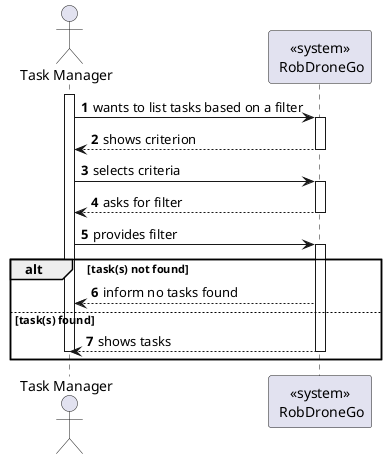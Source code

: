 @startuml
autonumber

actor "Task Manager" as usr

participant "<<system>>\n RobDroneGo" as sys

activate usr
    usr -> sys : wants to list tasks based on a filter
    activate sys
        usr <-- sys : shows criterion
    deactivate sys
        usr -> sys : selects criteria
    activate sys
        usr <-- sys : asks for filter
    deactivate sys
        usr -> sys : provides filter
    activate sys
        alt task(s) not found
            sys --> usr : inform no tasks found
        else task(s) found
        sys --> usr : shows tasks
    deactivate sys
deactivate usr
end

@enduml
